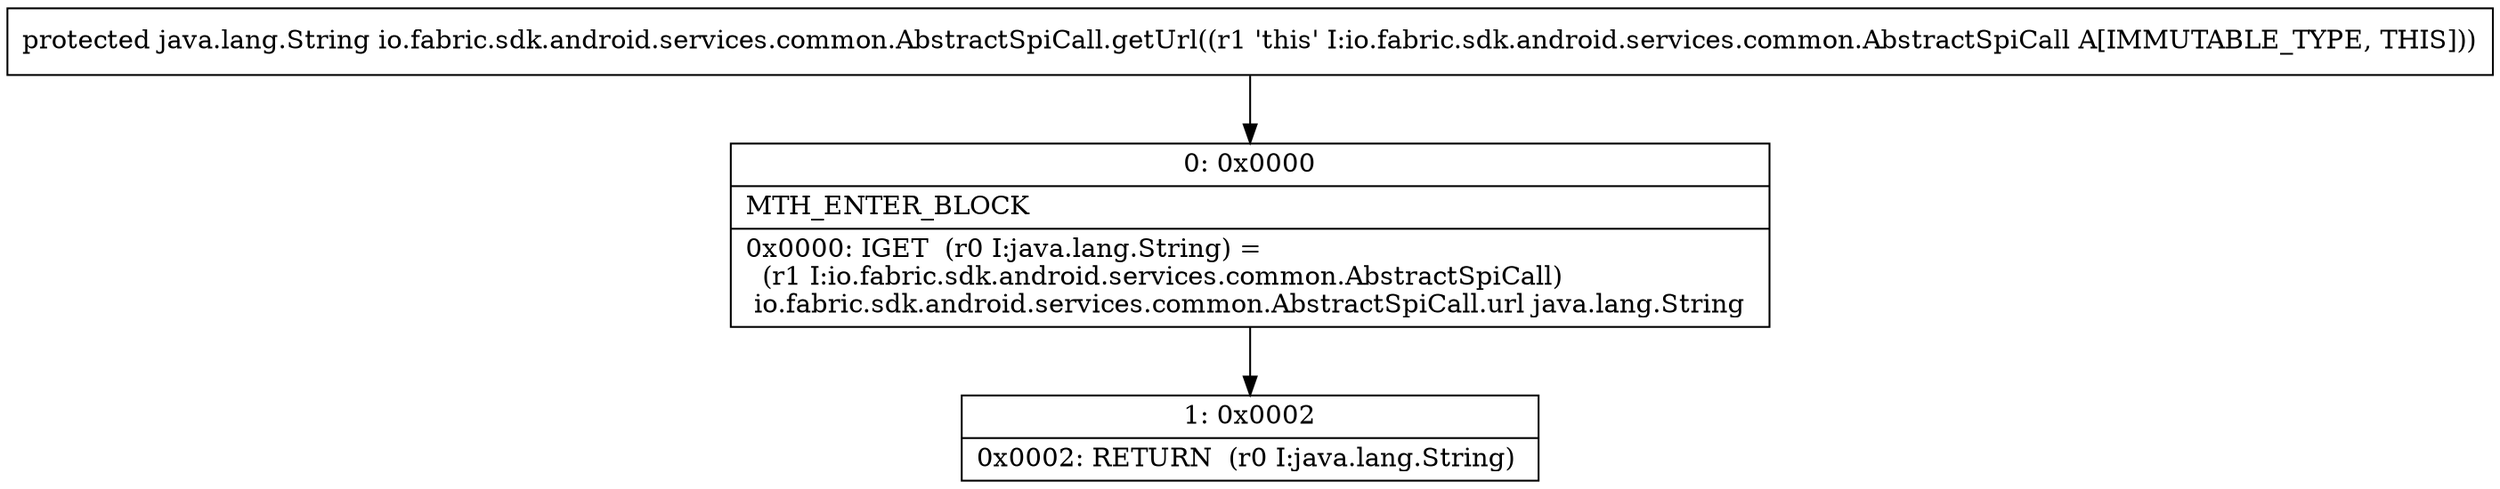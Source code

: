 digraph "CFG forio.fabric.sdk.android.services.common.AbstractSpiCall.getUrl()Ljava\/lang\/String;" {
Node_0 [shape=record,label="{0\:\ 0x0000|MTH_ENTER_BLOCK\l|0x0000: IGET  (r0 I:java.lang.String) = \l  (r1 I:io.fabric.sdk.android.services.common.AbstractSpiCall)\l io.fabric.sdk.android.services.common.AbstractSpiCall.url java.lang.String \l}"];
Node_1 [shape=record,label="{1\:\ 0x0002|0x0002: RETURN  (r0 I:java.lang.String) \l}"];
MethodNode[shape=record,label="{protected java.lang.String io.fabric.sdk.android.services.common.AbstractSpiCall.getUrl((r1 'this' I:io.fabric.sdk.android.services.common.AbstractSpiCall A[IMMUTABLE_TYPE, THIS])) }"];
MethodNode -> Node_0;
Node_0 -> Node_1;
}

